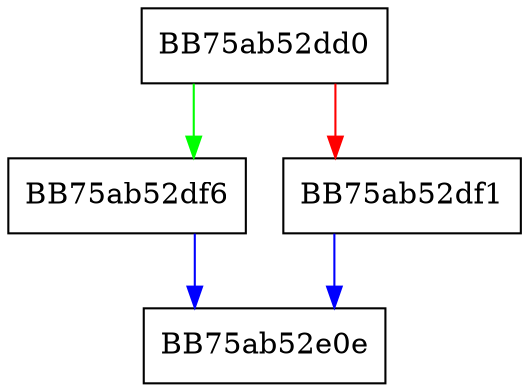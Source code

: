 digraph pragmaVtabOpen {
  node [shape="box"];
  graph [splines=ortho];
  BB75ab52dd0 -> BB75ab52df6 [color="green"];
  BB75ab52dd0 -> BB75ab52df1 [color="red"];
  BB75ab52df1 -> BB75ab52e0e [color="blue"];
  BB75ab52df6 -> BB75ab52e0e [color="blue"];
}